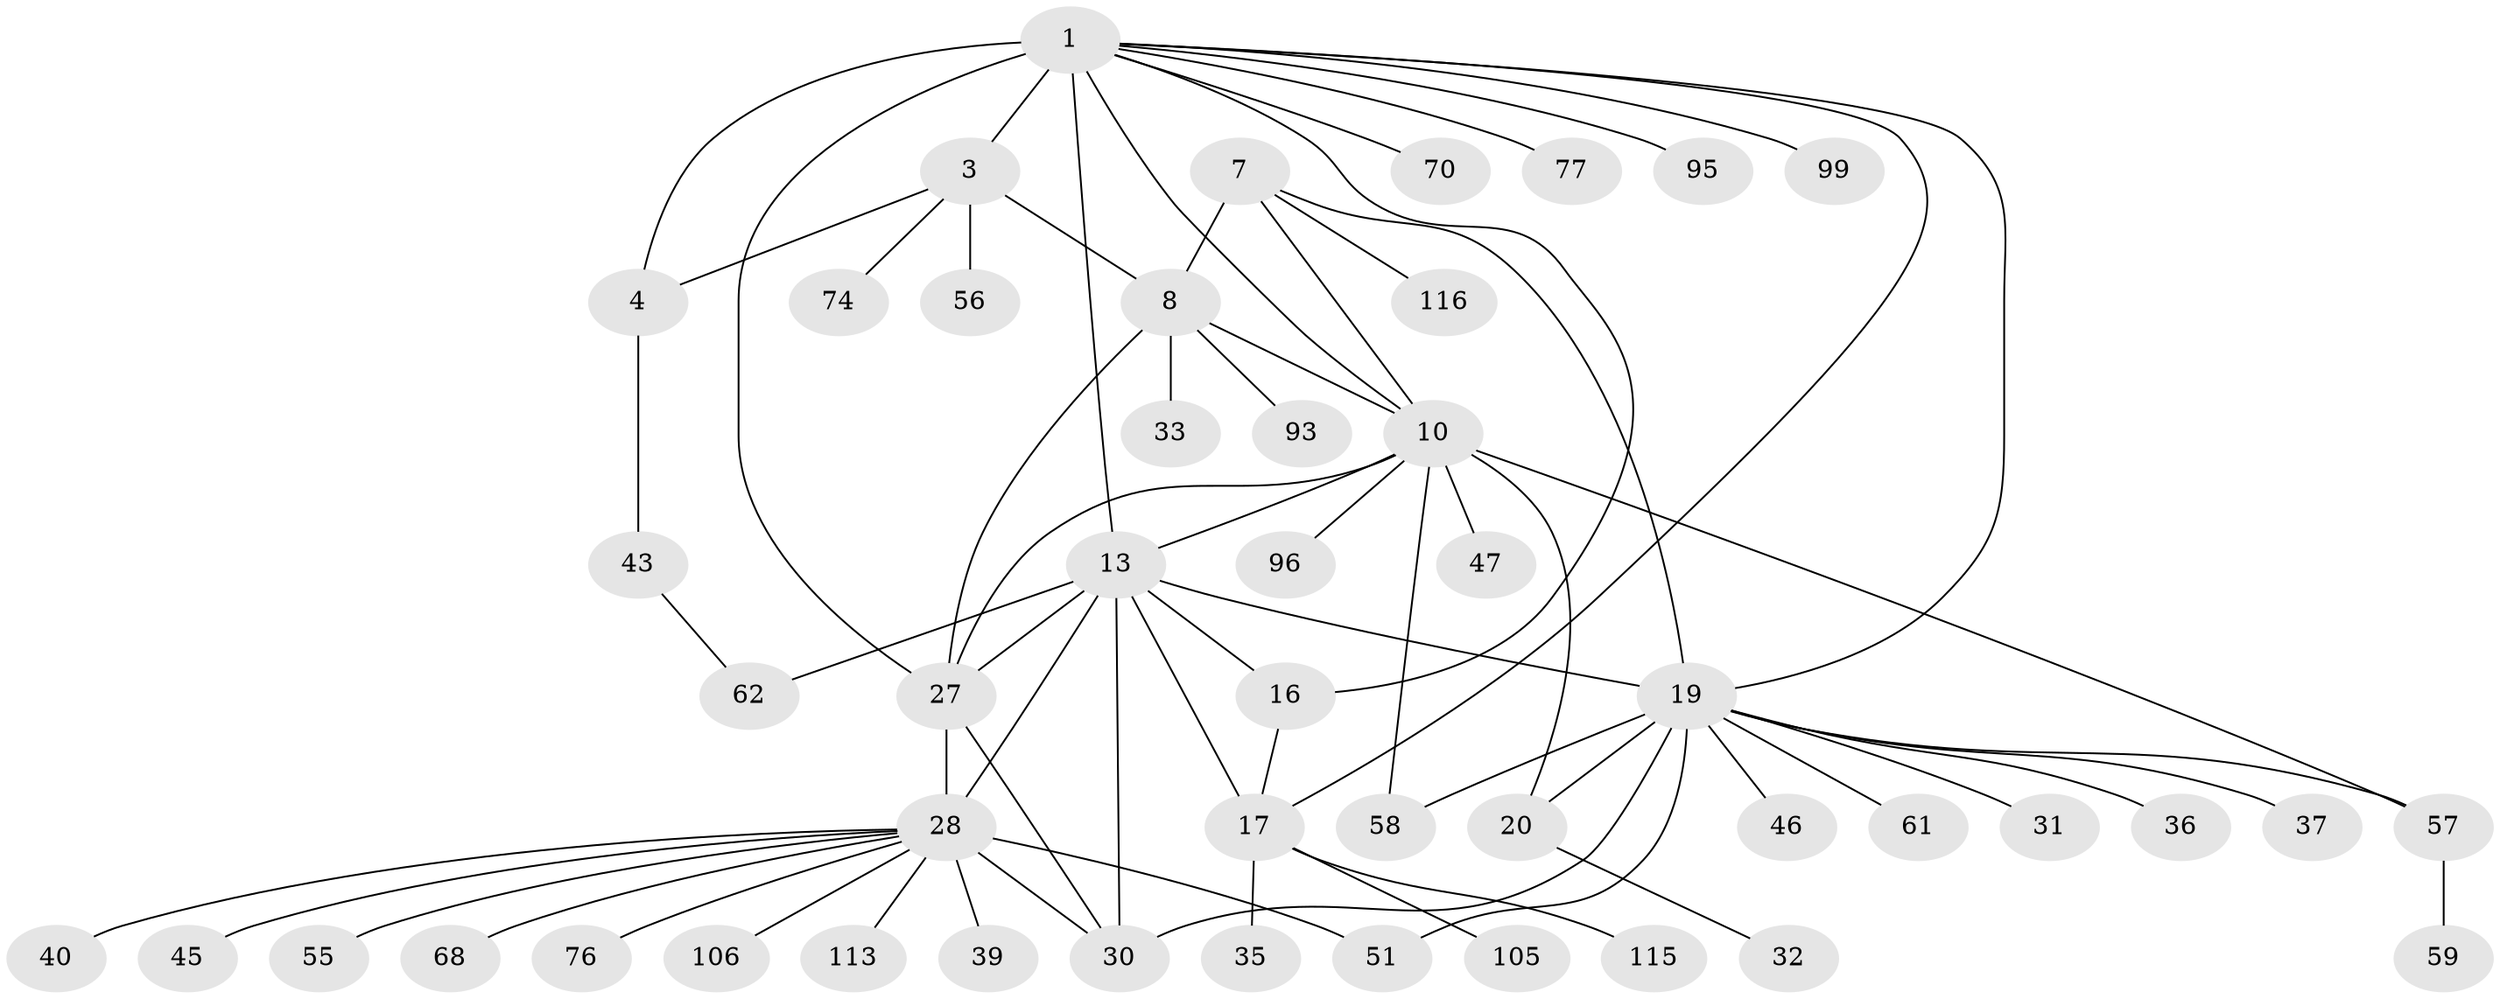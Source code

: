 // original degree distribution, {9: 0.06557377049180328, 8: 0.040983606557377046, 7: 0.02459016393442623, 11: 0.03278688524590164, 10: 0.03278688524590164, 6: 0.03278688524590164, 5: 0.00819672131147541, 13: 0.00819672131147541, 2: 0.13934426229508196, 1: 0.5819672131147541, 3: 0.03278688524590164}
// Generated by graph-tools (version 1.1) at 2025/19/03/04/25 18:19:36]
// undirected, 48 vertices, 68 edges
graph export_dot {
graph [start="1"]
  node [color=gray90,style=filled];
  1 [super="+44+5+2+114+15"];
  3;
  4 [super="+98+119"];
  7 [super="+42+81+84+9+75+60+12"];
  8 [super="+50"];
  10 [super="+11+87+104+53"];
  13 [super="+34+88+91+14"];
  16;
  17 [super="+66+18+82"];
  19 [super="+109+21"];
  20 [super="+38+122"];
  27 [super="+64+90+100+69"];
  28 [super="+29+112+94+71"];
  30 [super="+49+102+111+79"];
  31 [super="+78"];
  32;
  33;
  35;
  36 [super="+41"];
  37;
  39;
  40;
  43 [super="+67"];
  45;
  46;
  47;
  51 [super="+108"];
  55;
  56;
  57;
  58;
  59 [super="+86"];
  61;
  62;
  68;
  70;
  74 [super="+85"];
  76;
  77;
  93;
  95;
  96;
  99;
  105;
  106;
  113;
  115;
  116;
  1 -- 3 [weight=4];
  1 -- 4 [weight=4];
  1 -- 99;
  1 -- 70;
  1 -- 77;
  1 -- 95;
  1 -- 16;
  1 -- 17 [weight=2];
  1 -- 10;
  1 -- 27;
  1 -- 13 [weight=3];
  1 -- 19 [weight=2];
  3 -- 4;
  3 -- 8;
  3 -- 56;
  3 -- 74;
  4 -- 43;
  7 -- 8 [weight=3];
  7 -- 10 [weight=6];
  7 -- 116;
  7 -- 19 [weight=3];
  8 -- 10 [weight=2];
  8 -- 33;
  8 -- 93;
  8 -- 27;
  10 -- 47;
  10 -- 96;
  10 -- 57;
  10 -- 58;
  10 -- 27;
  10 -- 13;
  10 -- 20;
  13 -- 16 [weight=2];
  13 -- 17 [weight=4];
  13 -- 30 [weight=2];
  13 -- 27 [weight=2];
  13 -- 28 [weight=4];
  13 -- 62;
  13 -- 19;
  16 -- 17 [weight=2];
  17 -- 115;
  17 -- 35;
  17 -- 105;
  19 -- 20 [weight=5];
  19 -- 36;
  19 -- 37;
  19 -- 46;
  19 -- 61;
  19 -- 51;
  19 -- 57;
  19 -- 58;
  19 -- 30;
  19 -- 31;
  20 -- 32;
  27 -- 28 [weight=2];
  27 -- 30;
  28 -- 30 [weight=2];
  28 -- 40;
  28 -- 68;
  28 -- 39;
  28 -- 106;
  28 -- 76;
  28 -- 45;
  28 -- 113;
  28 -- 51;
  28 -- 55;
  43 -- 62;
  57 -- 59;
}
